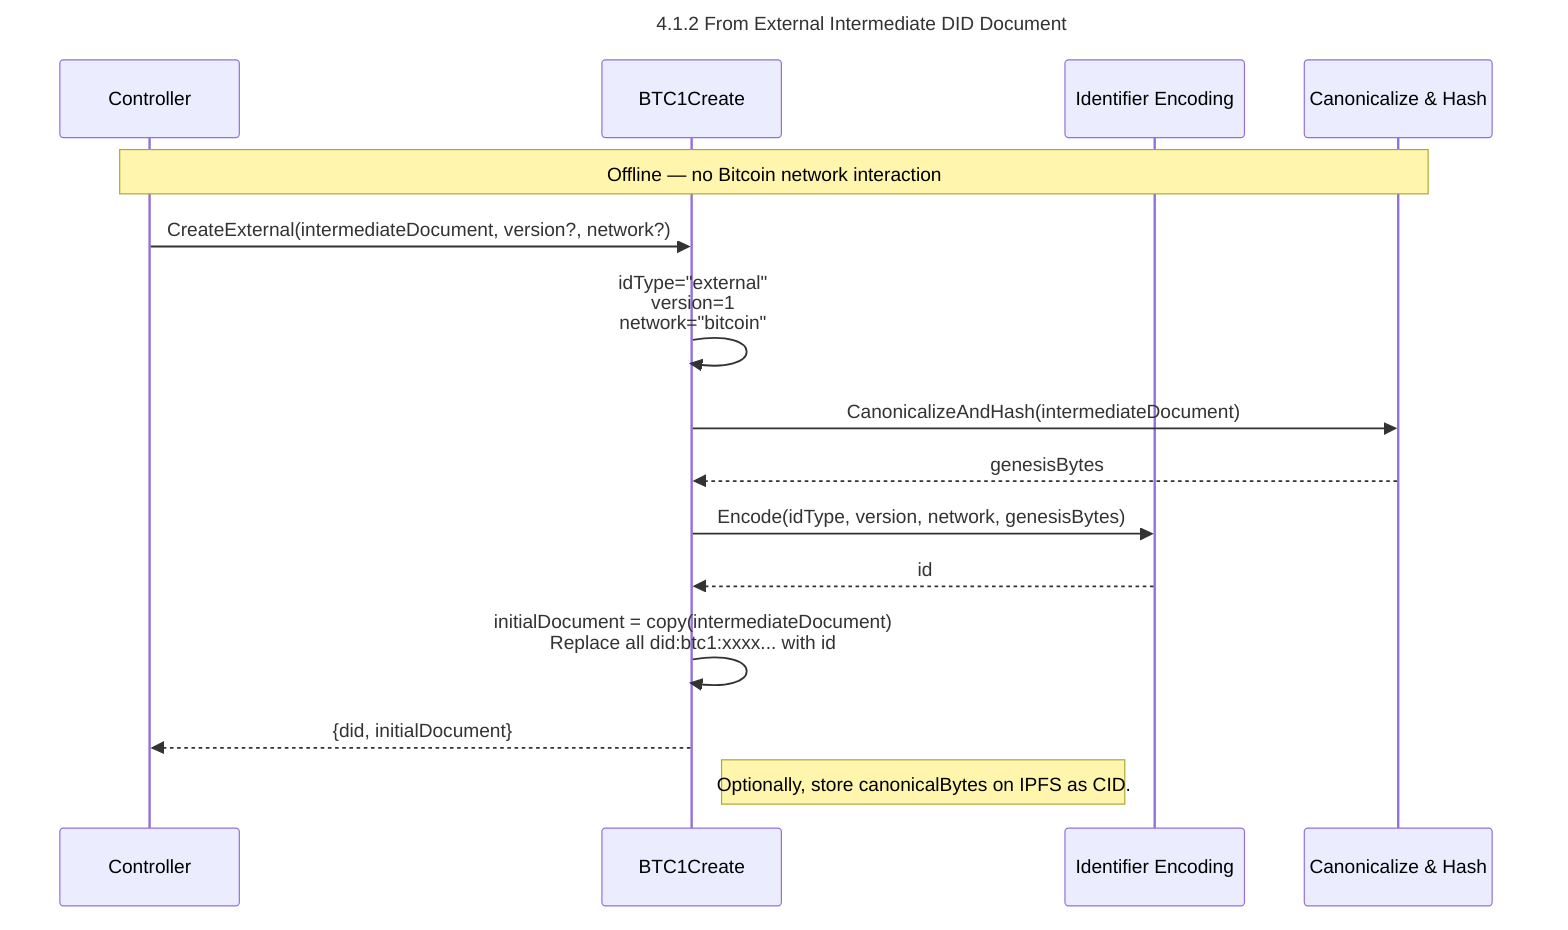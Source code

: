 sequenceDiagram
    title 4.1.2 From External Intermediate DID Document
    participant Controller
    participant BTC1Create
    participant Encode as Identifier Encoding
    participant Canonicalize as Canonicalize & Hash

    note over Controller, Canonicalize: Offline — no Bitcoin network interaction
    Controller->>BTC1Create: CreateExternal(intermediateDocument, version?, network?)
    BTC1Create->>BTC1Create: idType="external"<br/>version=1<br/>network="bitcoin"
    BTC1Create->>Canonicalize: CanonicalizeAndHash(intermediateDocument)
    Canonicalize-->>BTC1Create: genesisBytes
    BTC1Create->>Encode: Encode(idType, version, network, genesisBytes)
    Encode-->>BTC1Create: id
    BTC1Create->>BTC1Create: initialDocument = copy(intermediateDocument)<br/>Replace all did:btc1:xxxx... with id
    BTC1Create-->>Controller: {did, initialDocument}
    Note right of BTC1Create: Optionally, store canonicalBytes on IPFS as CID.